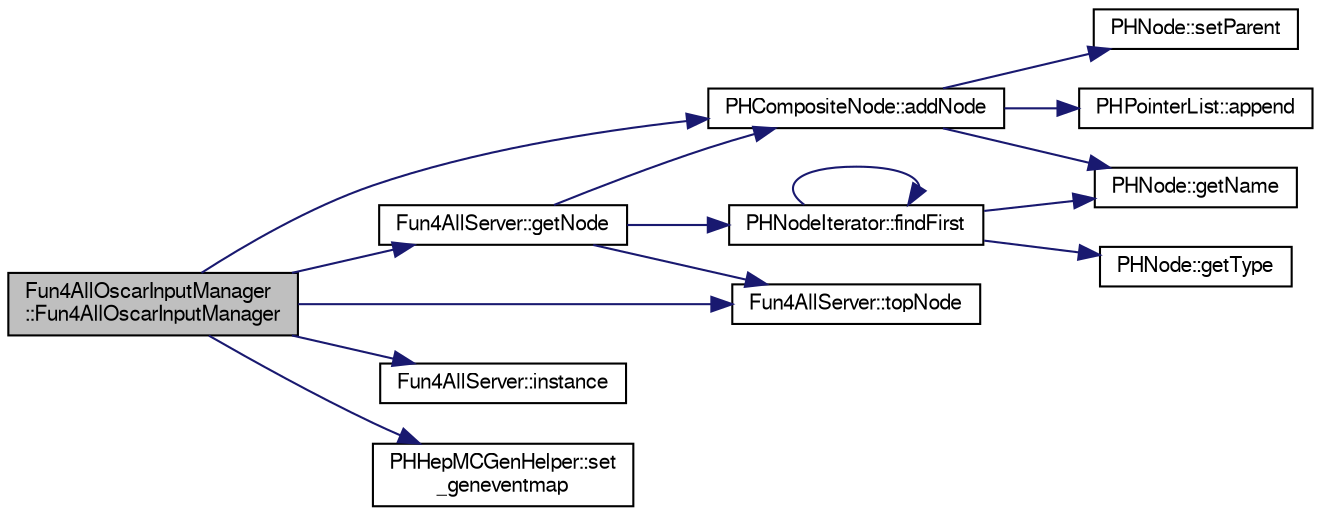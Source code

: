 digraph "Fun4AllOscarInputManager::Fun4AllOscarInputManager"
{
  bgcolor="transparent";
  edge [fontname="FreeSans",fontsize="10",labelfontname="FreeSans",labelfontsize="10"];
  node [fontname="FreeSans",fontsize="10",shape=record];
  rankdir="LR";
  Node1 [label="Fun4AllOscarInputManager\l::Fun4AllOscarInputManager",height=0.2,width=0.4,color="black", fillcolor="grey75", style="filled" fontcolor="black"];
  Node1 -> Node2 [color="midnightblue",fontsize="10",style="solid",fontname="FreeSans"];
  Node2 [label="PHCompositeNode::addNode",height=0.2,width=0.4,color="black",URL="$d5/dca/classPHCompositeNode.html#ac7dbf017614c324e218a001d729607bf"];
  Node2 -> Node3 [color="midnightblue",fontsize="10",style="solid",fontname="FreeSans"];
  Node3 [label="PHNode::getName",height=0.2,width=0.4,color="black",URL="$dc/d82/classPHNode.html#aca3576f926a4401eddc3d88bf0ce0de3"];
  Node2 -> Node4 [color="midnightblue",fontsize="10",style="solid",fontname="FreeSans"];
  Node4 [label="PHNode::setParent",height=0.2,width=0.4,color="black",URL="$dc/d82/classPHNode.html#adda2bd6cef2d5067bbe3016a990b7198"];
  Node2 -> Node5 [color="midnightblue",fontsize="10",style="solid",fontname="FreeSans"];
  Node5 [label="PHPointerList::append",height=0.2,width=0.4,color="black",URL="$d6/d86/classPHPointerList.html#af5fc4e6958b5b90c57bfb497566f503c"];
  Node1 -> Node6 [color="midnightblue",fontsize="10",style="solid",fontname="FreeSans"];
  Node6 [label="Fun4AllServer::getNode",height=0.2,width=0.4,color="black",URL="$da/d29/classFun4AllServer.html#ac42fd391b795d9605811abb9394c2011"];
  Node6 -> Node7 [color="midnightblue",fontsize="10",style="solid",fontname="FreeSans"];
  Node7 [label="Fun4AllServer::topNode",height=0.2,width=0.4,color="black",URL="$da/d29/classFun4AllServer.html#abcaf6825367e5db292ff795237bdcf62"];
  Node6 -> Node8 [color="midnightblue",fontsize="10",style="solid",fontname="FreeSans"];
  Node8 [label="PHNodeIterator::findFirst",height=0.2,width=0.4,color="black",URL="$d5/d07/classPHNodeIterator.html#aea98bf8619af59b1212a94fb32106baa"];
  Node8 -> Node9 [color="midnightblue",fontsize="10",style="solid",fontname="FreeSans"];
  Node9 [label="PHNode::getType",height=0.2,width=0.4,color="black",URL="$dc/d82/classPHNode.html#a4ab1f90aed955a652813bfe377087bda"];
  Node8 -> Node3 [color="midnightblue",fontsize="10",style="solid",fontname="FreeSans"];
  Node8 -> Node8 [color="midnightblue",fontsize="10",style="solid",fontname="FreeSans"];
  Node6 -> Node2 [color="midnightblue",fontsize="10",style="solid",fontname="FreeSans"];
  Node1 -> Node10 [color="midnightblue",fontsize="10",style="solid",fontname="FreeSans"];
  Node10 [label="Fun4AllServer::instance",height=0.2,width=0.4,color="black",URL="$da/d29/classFun4AllServer.html#a3e55156f91b2c94bb6c4ef33ffce587a"];
  Node1 -> Node11 [color="midnightblue",fontsize="10",style="solid",fontname="FreeSans"];
  Node11 [label="PHHepMCGenHelper::set\l_geneventmap",height=0.2,width=0.4,color="black",URL="$dd/d2a/classPHHepMCGenHelper.html#a0e8777adca4af0d70ab0ea76740c7952"];
  Node1 -> Node7 [color="midnightblue",fontsize="10",style="solid",fontname="FreeSans"];
}
